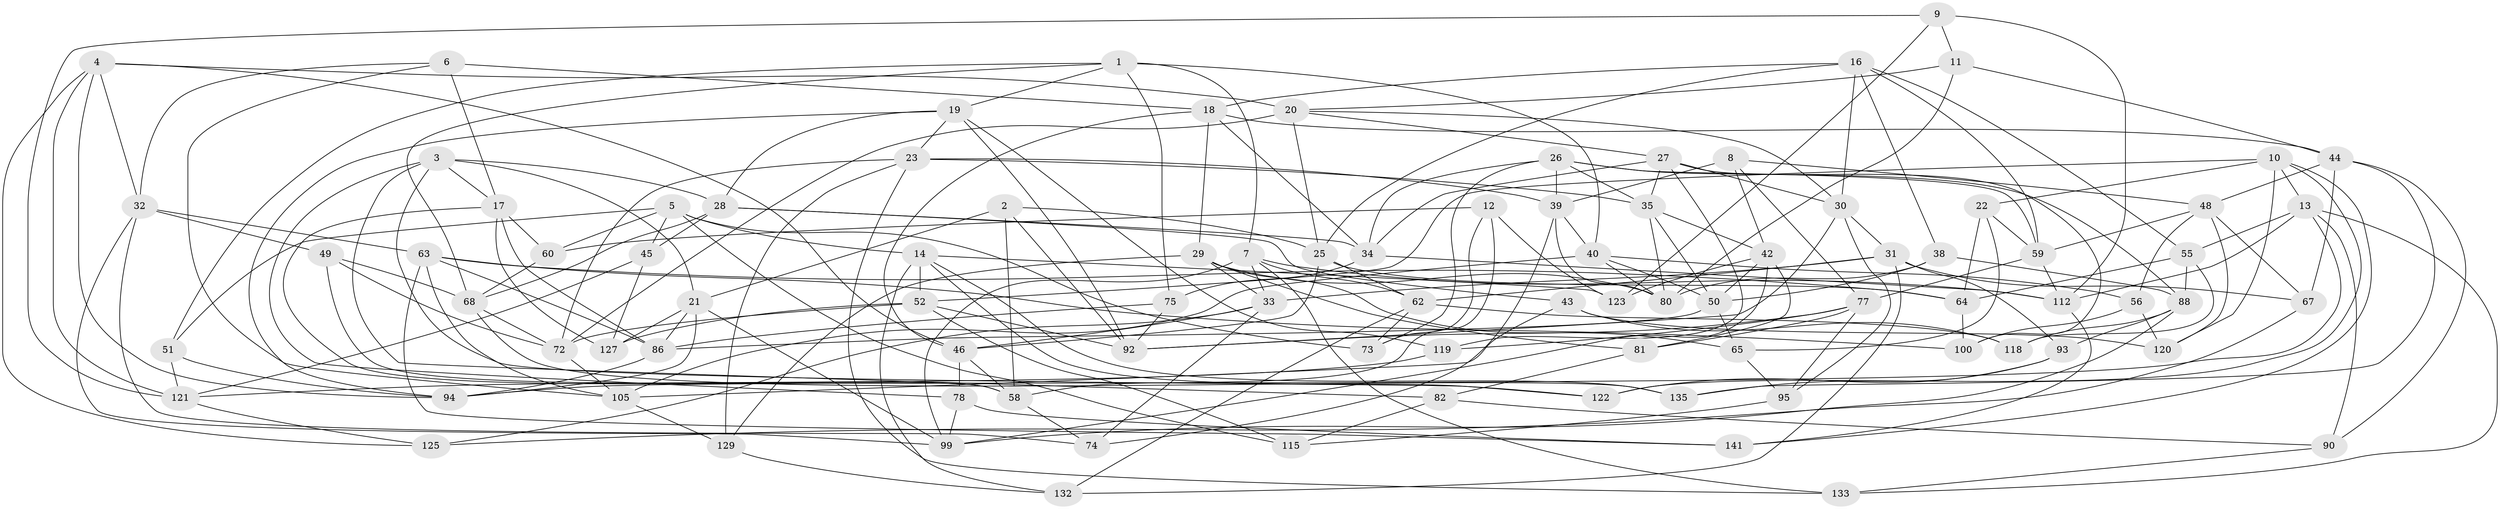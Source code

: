 // original degree distribution, {4: 1.0}
// Generated by graph-tools (version 1.1) at 2025/42/03/06/25 10:42:21]
// undirected, 91 vertices, 233 edges
graph export_dot {
graph [start="1"]
  node [color=gray90,style=filled];
  1 [super="+36"];
  2;
  3 [super="+70"];
  4 [super="+15"];
  5 [super="+37"];
  6;
  7 [super="+101"];
  8;
  9;
  10 [super="+24"];
  11;
  12;
  13 [super="+128"];
  14 [super="+54"];
  16 [super="+102"];
  17 [super="+111"];
  18 [super="+84"];
  19 [super="+116"];
  20 [super="+131"];
  21 [super="+114"];
  22;
  23 [super="+108"];
  25 [super="+91"];
  26 [super="+47"];
  27 [super="+57"];
  28 [super="+89"];
  29 [super="+79"];
  30 [super="+126"];
  31 [super="+83"];
  32 [super="+41"];
  33 [super="+124"];
  34 [super="+140"];
  35 [super="+85"];
  38;
  39 [super="+61"];
  40 [super="+76"];
  42 [super="+66"];
  43;
  44 [super="+139"];
  45;
  46 [super="+97"];
  48 [super="+53"];
  49;
  50 [super="+87"];
  51;
  52 [super="+110"];
  55 [super="+69"];
  56;
  58 [super="+142"];
  59 [super="+71"];
  60;
  62 [super="+113"];
  63 [super="+104"];
  64 [super="+107"];
  65;
  67;
  68 [super="+106"];
  72 [super="+138"];
  73;
  74;
  75;
  77 [super="+143"];
  78;
  80 [super="+98"];
  81;
  82;
  86 [super="+109"];
  88 [super="+134"];
  90;
  92 [super="+96"];
  93;
  94 [super="+136"];
  95;
  99 [super="+103"];
  100;
  105 [super="+137"];
  112 [super="+117"];
  115;
  118;
  119;
  120;
  121 [super="+130"];
  122;
  123;
  125;
  127;
  129;
  132;
  133;
  135;
  141;
  1 -- 51;
  1 -- 19;
  1 -- 7;
  1 -- 40;
  1 -- 75;
  1 -- 68;
  2 -- 92;
  2 -- 21;
  2 -- 25;
  2 -- 58;
  3 -- 82;
  3 -- 21;
  3 -- 122;
  3 -- 28;
  3 -- 78;
  3 -- 17;
  4 -- 121;
  4 -- 125;
  4 -- 32;
  4 -- 94;
  4 -- 46;
  4 -- 20;
  5 -- 73;
  5 -- 51;
  5 -- 115;
  5 -- 45;
  5 -- 60;
  5 -- 14;
  6 -- 18;
  6 -- 32;
  6 -- 105;
  6 -- 17;
  7 -- 99;
  7 -- 33;
  7 -- 112;
  7 -- 133;
  7 -- 62;
  8 -- 42;
  8 -- 77;
  8 -- 39;
  8 -- 48;
  9 -- 112;
  9 -- 123;
  9 -- 11;
  9 -- 121;
  10 -- 122;
  10 -- 120;
  10 -- 22;
  10 -- 52;
  10 -- 13;
  10 -- 141;
  11 -- 20;
  11 -- 80;
  11 -- 44;
  12 -- 123;
  12 -- 60;
  12 -- 73;
  12 -- 58;
  13 -- 90;
  13 -- 94;
  13 -- 133;
  13 -- 112;
  13 -- 55;
  14 -- 132;
  14 -- 135;
  14 -- 52;
  14 -- 122;
  14 -- 123;
  16 -- 30;
  16 -- 25;
  16 -- 59;
  16 -- 38;
  16 -- 18;
  16 -- 55;
  17 -- 58;
  17 -- 60;
  17 -- 127;
  17 -- 86;
  18 -- 44;
  18 -- 29;
  18 -- 34;
  18 -- 46;
  19 -- 92;
  19 -- 119;
  19 -- 28;
  19 -- 94;
  19 -- 23;
  20 -- 25;
  20 -- 72;
  20 -- 27;
  20 -- 30;
  21 -- 99;
  21 -- 94;
  21 -- 86;
  21 -- 127;
  22 -- 65;
  22 -- 59;
  22 -- 64;
  23 -- 133;
  23 -- 35;
  23 -- 129;
  23 -- 39;
  23 -- 72;
  25 -- 62;
  25 -- 46;
  25 -- 64;
  26 -- 73;
  26 -- 88;
  26 -- 34;
  26 -- 59;
  26 -- 35;
  26 -- 39;
  27 -- 35;
  27 -- 34;
  27 -- 100;
  27 -- 30;
  27 -- 119;
  28 -- 45;
  28 -- 68;
  28 -- 43;
  28 -- 34;
  29 -- 65;
  29 -- 80;
  29 -- 81;
  29 -- 33;
  29 -- 129;
  30 -- 92;
  30 -- 31;
  30 -- 95;
  31 -- 93;
  31 -- 67;
  31 -- 132;
  31 -- 33;
  31 -- 62;
  32 -- 49;
  32 -- 63;
  32 -- 74;
  32 -- 99;
  33 -- 74;
  33 -- 125;
  33 -- 46;
  34 -- 75;
  34 -- 112;
  35 -- 50;
  35 -- 42;
  35 -- 80;
  38 -- 88;
  38 -- 50;
  38 -- 80;
  39 -- 74;
  39 -- 40;
  39 -- 80;
  40 -- 80;
  40 -- 56;
  40 -- 50;
  40 -- 105;
  42 -- 50;
  42 -- 81;
  42 -- 123;
  42 -- 99;
  43 -- 118;
  43 -- 105;
  43 -- 120;
  44 -- 67;
  44 -- 48;
  44 -- 90;
  44 -- 135;
  45 -- 127;
  45 -- 121;
  46 -- 58;
  46 -- 78;
  48 -- 59;
  48 -- 120;
  48 -- 67;
  48 -- 56;
  49 -- 72;
  49 -- 58;
  49 -- 68;
  50 -- 65;
  50 -- 86;
  51 -- 121;
  51 -- 94;
  52 -- 127;
  52 -- 72;
  52 -- 115;
  52 -- 92;
  55 -- 64 [weight=2];
  55 -- 118;
  55 -- 88;
  56 -- 100;
  56 -- 120;
  58 -- 74;
  59 -- 77;
  59 -- 112;
  60 -- 68;
  62 -- 132;
  62 -- 118;
  62 -- 73;
  63 -- 141;
  63 -- 64;
  63 -- 100;
  63 -- 86;
  63 -- 105;
  64 -- 100;
  65 -- 95;
  67 -- 125;
  68 -- 135;
  68 -- 72;
  72 -- 105;
  75 -- 92;
  75 -- 86;
  77 -- 81;
  77 -- 95;
  77 -- 119;
  77 -- 92;
  78 -- 141;
  78 -- 99;
  81 -- 82;
  82 -- 115;
  82 -- 90;
  86 -- 94;
  88 -- 93;
  88 -- 118;
  88 -- 99;
  90 -- 133;
  93 -- 135;
  93 -- 122;
  95 -- 115;
  105 -- 129;
  112 -- 141;
  119 -- 121;
  121 -- 125;
  129 -- 132;
}

